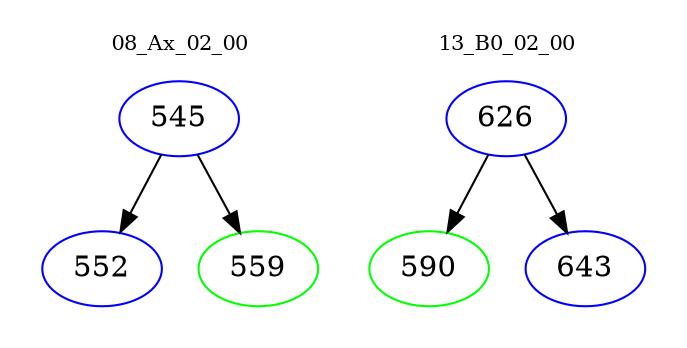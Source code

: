 digraph{
subgraph cluster_0 {
color = white
label = "08_Ax_02_00";
fontsize=10;
T0_545 [label="545", color="blue"]
T0_545 -> T0_552 [color="black"]
T0_552 [label="552", color="blue"]
T0_545 -> T0_559 [color="black"]
T0_559 [label="559", color="green"]
}
subgraph cluster_1 {
color = white
label = "13_B0_02_00";
fontsize=10;
T1_626 [label="626", color="blue"]
T1_626 -> T1_590 [color="black"]
T1_590 [label="590", color="green"]
T1_626 -> T1_643 [color="black"]
T1_643 [label="643", color="blue"]
}
}
